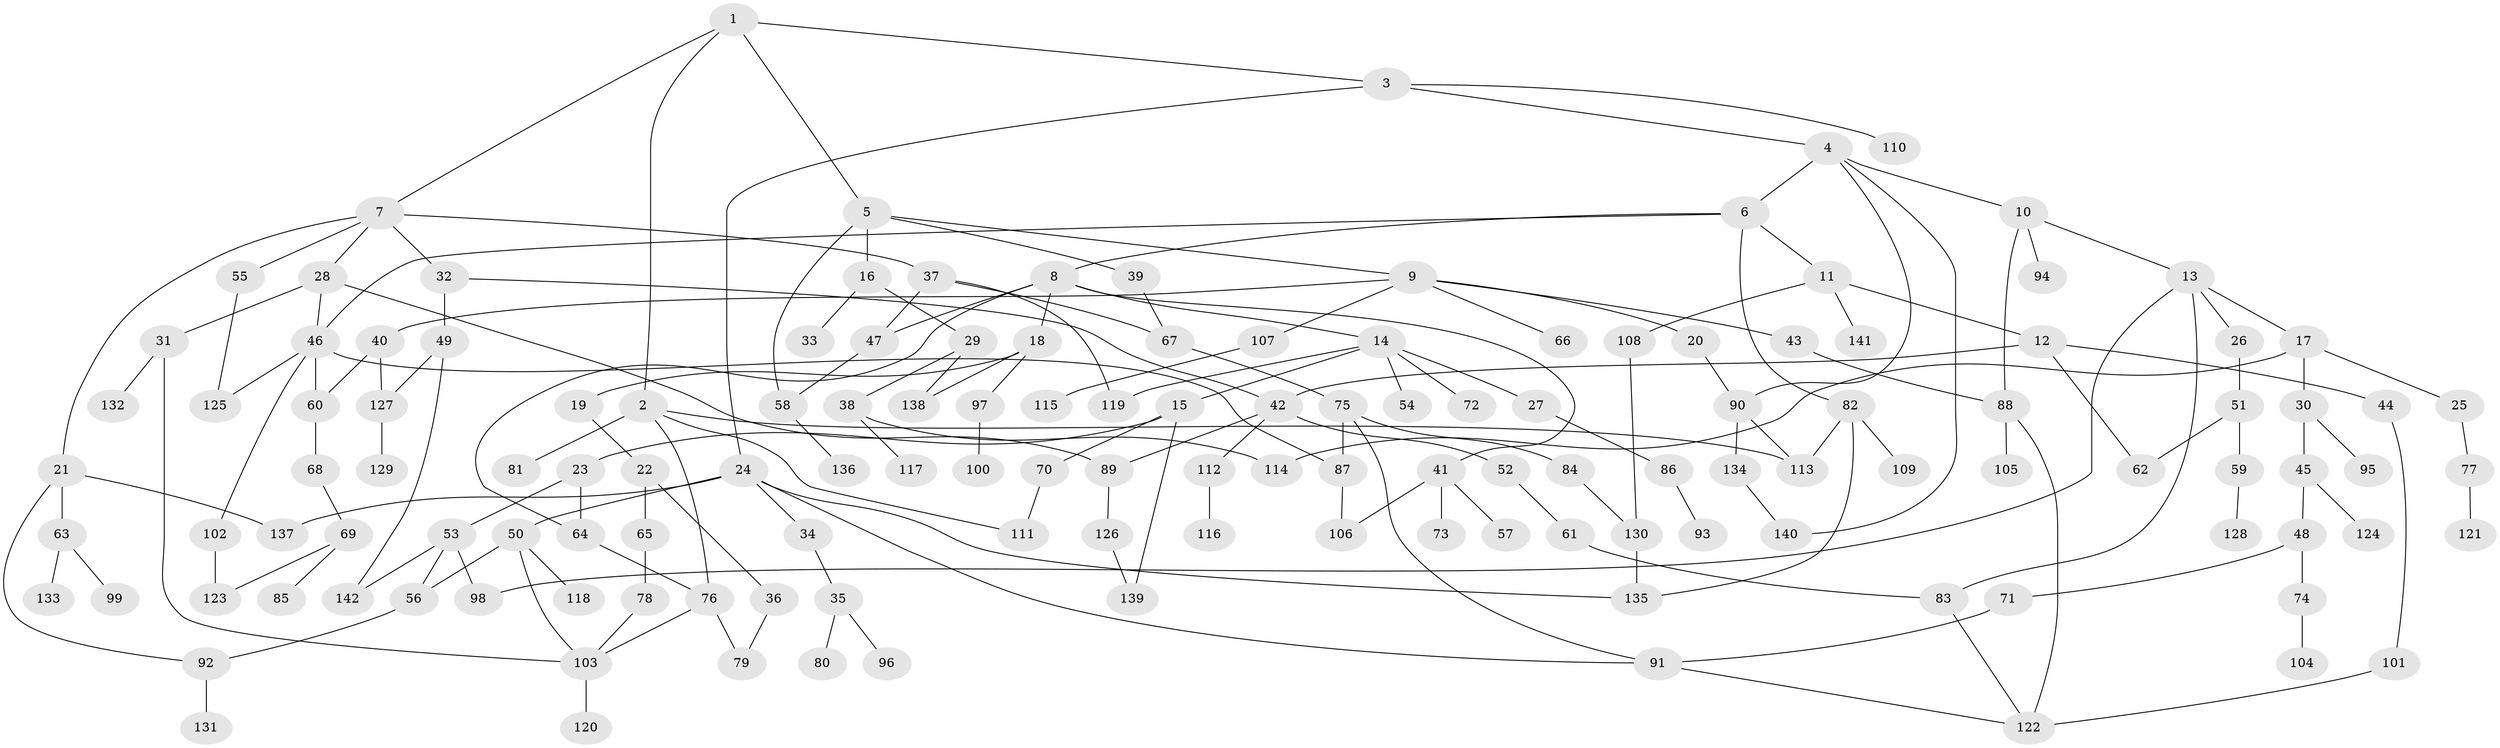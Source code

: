// Generated by graph-tools (version 1.1) at 2025/34/03/09/25 02:34:05]
// undirected, 142 vertices, 184 edges
graph export_dot {
graph [start="1"]
  node [color=gray90,style=filled];
  1;
  2;
  3;
  4;
  5;
  6;
  7;
  8;
  9;
  10;
  11;
  12;
  13;
  14;
  15;
  16;
  17;
  18;
  19;
  20;
  21;
  22;
  23;
  24;
  25;
  26;
  27;
  28;
  29;
  30;
  31;
  32;
  33;
  34;
  35;
  36;
  37;
  38;
  39;
  40;
  41;
  42;
  43;
  44;
  45;
  46;
  47;
  48;
  49;
  50;
  51;
  52;
  53;
  54;
  55;
  56;
  57;
  58;
  59;
  60;
  61;
  62;
  63;
  64;
  65;
  66;
  67;
  68;
  69;
  70;
  71;
  72;
  73;
  74;
  75;
  76;
  77;
  78;
  79;
  80;
  81;
  82;
  83;
  84;
  85;
  86;
  87;
  88;
  89;
  90;
  91;
  92;
  93;
  94;
  95;
  96;
  97;
  98;
  99;
  100;
  101;
  102;
  103;
  104;
  105;
  106;
  107;
  108;
  109;
  110;
  111;
  112;
  113;
  114;
  115;
  116;
  117;
  118;
  119;
  120;
  121;
  122;
  123;
  124;
  125;
  126;
  127;
  128;
  129;
  130;
  131;
  132;
  133;
  134;
  135;
  136;
  137;
  138;
  139;
  140;
  141;
  142;
  1 -- 2;
  1 -- 3;
  1 -- 5;
  1 -- 7;
  2 -- 81;
  2 -- 113;
  2 -- 76;
  2 -- 111;
  3 -- 4;
  3 -- 24;
  3 -- 110;
  4 -- 6;
  4 -- 10;
  4 -- 140;
  4 -- 90;
  5 -- 9;
  5 -- 16;
  5 -- 39;
  5 -- 58;
  6 -- 8;
  6 -- 11;
  6 -- 46;
  6 -- 82;
  7 -- 21;
  7 -- 28;
  7 -- 32;
  7 -- 37;
  7 -- 55;
  8 -- 14;
  8 -- 18;
  8 -- 41;
  8 -- 47;
  8 -- 64;
  9 -- 20;
  9 -- 40;
  9 -- 43;
  9 -- 66;
  9 -- 107;
  10 -- 13;
  10 -- 88;
  10 -- 94;
  11 -- 12;
  11 -- 108;
  11 -- 141;
  12 -- 44;
  12 -- 62;
  12 -- 42;
  13 -- 17;
  13 -- 26;
  13 -- 83;
  13 -- 98;
  14 -- 15;
  14 -- 27;
  14 -- 54;
  14 -- 72;
  14 -- 119;
  15 -- 23;
  15 -- 70;
  15 -- 139;
  16 -- 29;
  16 -- 33;
  17 -- 25;
  17 -- 30;
  17 -- 114;
  18 -- 19;
  18 -- 97;
  18 -- 138;
  19 -- 22;
  20 -- 90;
  21 -- 63;
  21 -- 137;
  21 -- 92;
  22 -- 36;
  22 -- 65;
  23 -- 53;
  23 -- 64;
  24 -- 34;
  24 -- 50;
  24 -- 137;
  24 -- 135;
  24 -- 91;
  25 -- 77;
  26 -- 51;
  27 -- 86;
  28 -- 31;
  28 -- 89;
  28 -- 46;
  29 -- 38;
  29 -- 138;
  30 -- 45;
  30 -- 95;
  31 -- 132;
  31 -- 103;
  32 -- 42;
  32 -- 49;
  34 -- 35;
  35 -- 80;
  35 -- 96;
  36 -- 79;
  37 -- 47;
  37 -- 67;
  37 -- 119;
  38 -- 114;
  38 -- 117;
  39 -- 67;
  40 -- 60;
  40 -- 127;
  41 -- 57;
  41 -- 73;
  41 -- 106;
  42 -- 52;
  42 -- 112;
  42 -- 89;
  43 -- 88;
  44 -- 101;
  45 -- 48;
  45 -- 124;
  46 -- 102;
  46 -- 87;
  46 -- 125;
  46 -- 60;
  47 -- 58;
  48 -- 71;
  48 -- 74;
  49 -- 142;
  49 -- 127;
  50 -- 118;
  50 -- 56;
  50 -- 103;
  51 -- 59;
  51 -- 62;
  52 -- 61;
  53 -- 56;
  53 -- 142;
  53 -- 98;
  55 -- 125;
  56 -- 92;
  58 -- 136;
  59 -- 128;
  60 -- 68;
  61 -- 83;
  63 -- 99;
  63 -- 133;
  64 -- 76;
  65 -- 78;
  67 -- 75;
  68 -- 69;
  69 -- 85;
  69 -- 123;
  70 -- 111;
  71 -- 91;
  74 -- 104;
  75 -- 84;
  75 -- 87;
  75 -- 91;
  76 -- 103;
  76 -- 79;
  77 -- 121;
  78 -- 103;
  82 -- 109;
  82 -- 135;
  82 -- 113;
  83 -- 122;
  84 -- 130;
  86 -- 93;
  87 -- 106;
  88 -- 105;
  88 -- 122;
  89 -- 126;
  90 -- 134;
  90 -- 113;
  91 -- 122;
  92 -- 131;
  97 -- 100;
  101 -- 122;
  102 -- 123;
  103 -- 120;
  107 -- 115;
  108 -- 130;
  112 -- 116;
  126 -- 139;
  127 -- 129;
  130 -- 135;
  134 -- 140;
}
